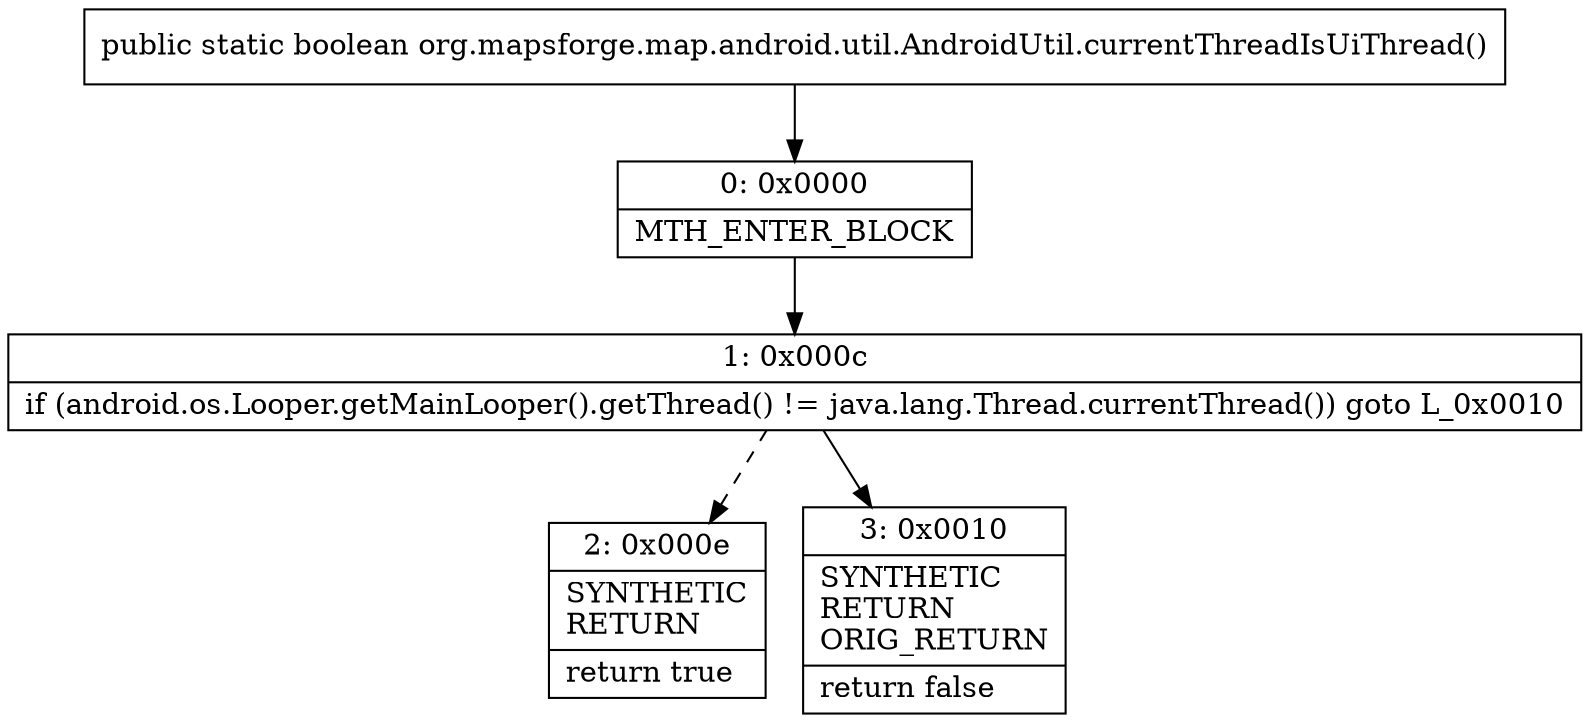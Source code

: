 digraph "CFG fororg.mapsforge.map.android.util.AndroidUtil.currentThreadIsUiThread()Z" {
Node_0 [shape=record,label="{0\:\ 0x0000|MTH_ENTER_BLOCK\l}"];
Node_1 [shape=record,label="{1\:\ 0x000c|if (android.os.Looper.getMainLooper().getThread() != java.lang.Thread.currentThread()) goto L_0x0010\l}"];
Node_2 [shape=record,label="{2\:\ 0x000e|SYNTHETIC\lRETURN\l|return true\l}"];
Node_3 [shape=record,label="{3\:\ 0x0010|SYNTHETIC\lRETURN\lORIG_RETURN\l|return false\l}"];
MethodNode[shape=record,label="{public static boolean org.mapsforge.map.android.util.AndroidUtil.currentThreadIsUiThread() }"];
MethodNode -> Node_0;
Node_0 -> Node_1;
Node_1 -> Node_2[style=dashed];
Node_1 -> Node_3;
}


